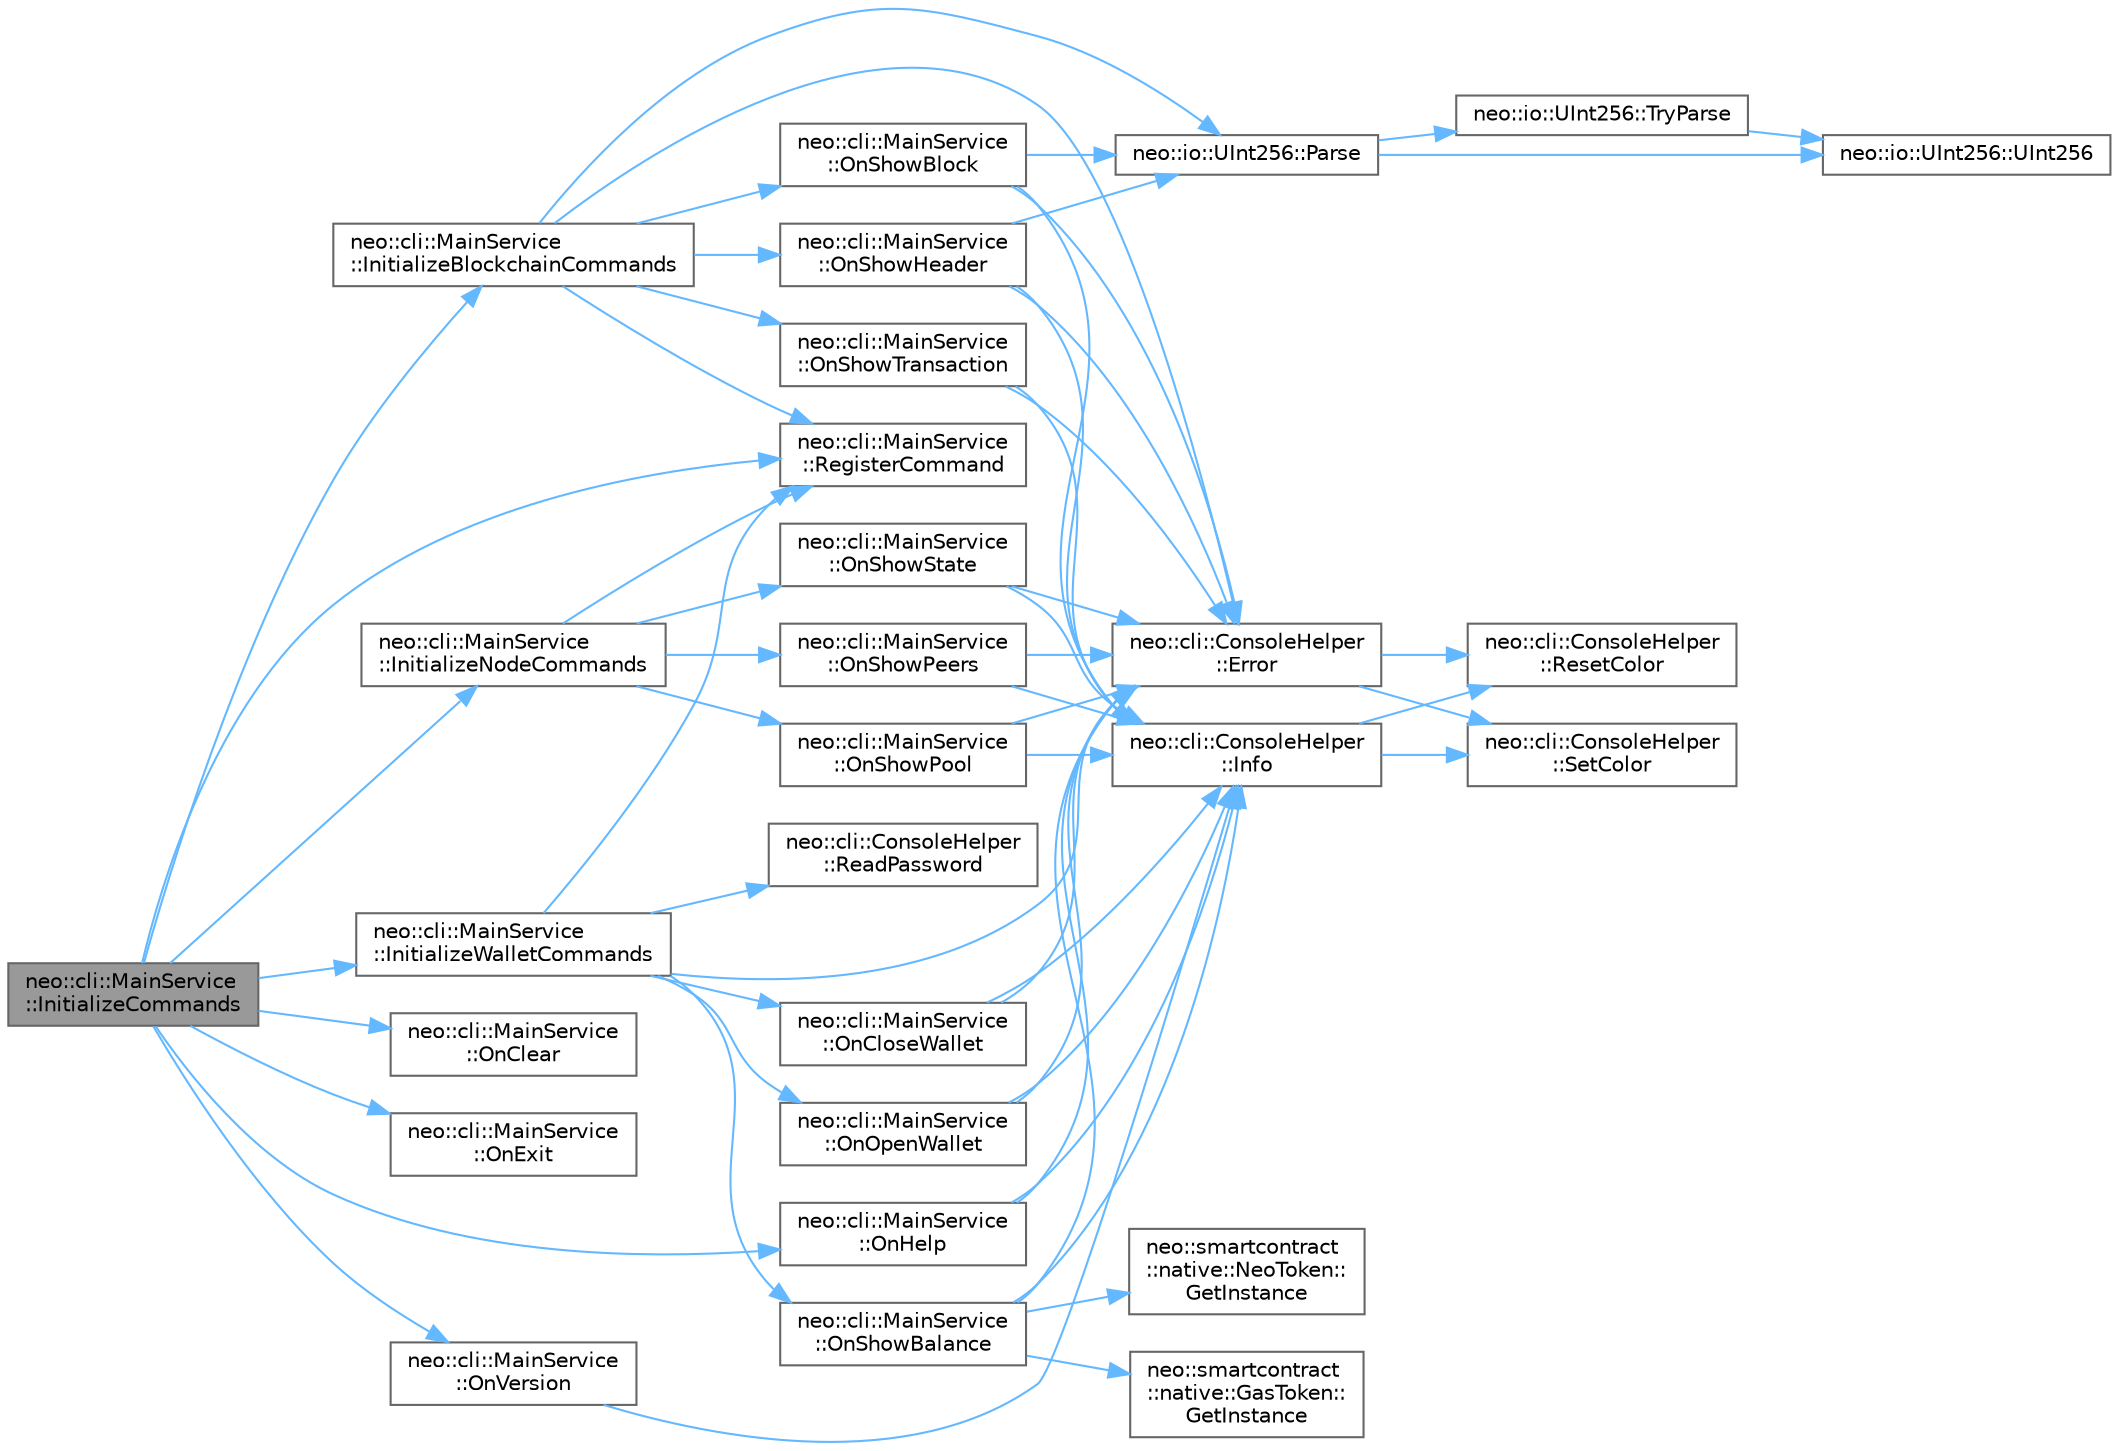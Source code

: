 digraph "neo::cli::MainService::InitializeCommands"
{
 // LATEX_PDF_SIZE
  bgcolor="transparent";
  edge [fontname=Helvetica,fontsize=10,labelfontname=Helvetica,labelfontsize=10];
  node [fontname=Helvetica,fontsize=10,shape=box,height=0.2,width=0.4];
  rankdir="LR";
  Node1 [id="Node000001",label="neo::cli::MainService\l::InitializeCommands",height=0.2,width=0.4,color="gray40", fillcolor="grey60", style="filled", fontcolor="black",tooltip=" "];
  Node1 -> Node2 [id="edge57_Node000001_Node000002",color="steelblue1",style="solid",tooltip=" "];
  Node2 [id="Node000002",label="neo::cli::MainService\l::InitializeBlockchainCommands",height=0.2,width=0.4,color="grey40", fillcolor="white", style="filled",URL="$classneo_1_1cli_1_1_main_service.html#adc83915216c0a062001cfdb4c568b07e",tooltip=" "];
  Node2 -> Node3 [id="edge58_Node000002_Node000003",color="steelblue1",style="solid",tooltip=" "];
  Node3 [id="Node000003",label="neo::cli::ConsoleHelper\l::Error",height=0.2,width=0.4,color="grey40", fillcolor="white", style="filled",URL="$classneo_1_1cli_1_1_console_helper.html#ac3ec7b1362555499592739354105f6f1",tooltip="Print an error message."];
  Node3 -> Node4 [id="edge59_Node000003_Node000004",color="steelblue1",style="solid",tooltip=" "];
  Node4 [id="Node000004",label="neo::cli::ConsoleHelper\l::ResetColor",height=0.2,width=0.4,color="grey40", fillcolor="white", style="filled",URL="$classneo_1_1cli_1_1_console_helper.html#aa19a32aa086b8165b918589106658595",tooltip="Reset console text color to default."];
  Node3 -> Node5 [id="edge60_Node000003_Node000005",color="steelblue1",style="solid",tooltip=" "];
  Node5 [id="Node000005",label="neo::cli::ConsoleHelper\l::SetColor",height=0.2,width=0.4,color="grey40", fillcolor="white", style="filled",URL="$classneo_1_1cli_1_1_console_helper.html#ad263bec77ecce8013dddb817efef151f",tooltip="Set console text color."];
  Node2 -> Node6 [id="edge61_Node000002_Node000006",color="steelblue1",style="solid",tooltip=" "];
  Node6 [id="Node000006",label="neo::cli::MainService\l::OnShowBlock",height=0.2,width=0.4,color="grey40", fillcolor="white", style="filled",URL="$classneo_1_1cli_1_1_main_service.html#a1bf4923635dfb1d93260232bf82aecc5",tooltip=" "];
  Node6 -> Node3 [id="edge62_Node000006_Node000003",color="steelblue1",style="solid",tooltip=" "];
  Node6 -> Node7 [id="edge63_Node000006_Node000007",color="steelblue1",style="solid",tooltip=" "];
  Node7 [id="Node000007",label="neo::cli::ConsoleHelper\l::Info",height=0.2,width=0.4,color="grey40", fillcolor="white", style="filled",URL="$classneo_1_1cli_1_1_console_helper.html#a6d48e1c45f338bd842bf7fa6bf00b0d9",tooltip="Print an informational message."];
  Node7 -> Node4 [id="edge64_Node000007_Node000004",color="steelblue1",style="solid",tooltip=" "];
  Node7 -> Node5 [id="edge65_Node000007_Node000005",color="steelblue1",style="solid",tooltip=" "];
  Node6 -> Node8 [id="edge66_Node000006_Node000008",color="steelblue1",style="solid",tooltip=" "];
  Node8 [id="Node000008",label="neo::io::UInt256::Parse",height=0.2,width=0.4,color="grey40", fillcolor="white", style="filled",URL="$classneo_1_1io_1_1_u_int256.html#ae9677f80225af25ba870a2e47456ba60",tooltip="Parses a hexadecimal string into a UInt256."];
  Node8 -> Node9 [id="edge67_Node000008_Node000009",color="steelblue1",style="solid",tooltip=" "];
  Node9 [id="Node000009",label="neo::io::UInt256::TryParse",height=0.2,width=0.4,color="grey40", fillcolor="white", style="filled",URL="$classneo_1_1io_1_1_u_int256.html#a4852cc59d65e30d34941404fd555e86e",tooltip="Tries to parse a hexadecimal string into a UInt256."];
  Node9 -> Node10 [id="edge68_Node000009_Node000010",color="steelblue1",style="solid",tooltip=" "];
  Node10 [id="Node000010",label="neo::io::UInt256::UInt256",height=0.2,width=0.4,color="grey40", fillcolor="white", style="filled",URL="$classneo_1_1io_1_1_u_int256.html#a96e96c9590720abc1c4f8c086ff6c051",tooltip="Constructs a UInt256 initialized to zero."];
  Node8 -> Node10 [id="edge69_Node000008_Node000010",color="steelblue1",style="solid",tooltip=" "];
  Node2 -> Node11 [id="edge70_Node000002_Node000011",color="steelblue1",style="solid",tooltip=" "];
  Node11 [id="Node000011",label="neo::cli::MainService\l::OnShowHeader",height=0.2,width=0.4,color="grey40", fillcolor="white", style="filled",URL="$classneo_1_1cli_1_1_main_service.html#a68248538cdbabd4e62043b5bb3740b9e",tooltip=" "];
  Node11 -> Node3 [id="edge71_Node000011_Node000003",color="steelblue1",style="solid",tooltip=" "];
  Node11 -> Node7 [id="edge72_Node000011_Node000007",color="steelblue1",style="solid",tooltip=" "];
  Node11 -> Node8 [id="edge73_Node000011_Node000008",color="steelblue1",style="solid",tooltip=" "];
  Node2 -> Node12 [id="edge74_Node000002_Node000012",color="steelblue1",style="solid",tooltip=" "];
  Node12 [id="Node000012",label="neo::cli::MainService\l::OnShowTransaction",height=0.2,width=0.4,color="grey40", fillcolor="white", style="filled",URL="$classneo_1_1cli_1_1_main_service.html#a9f09d356d8753dfd841a1ac27f367501",tooltip=" "];
  Node12 -> Node3 [id="edge75_Node000012_Node000003",color="steelblue1",style="solid",tooltip=" "];
  Node12 -> Node7 [id="edge76_Node000012_Node000007",color="steelblue1",style="solid",tooltip=" "];
  Node2 -> Node8 [id="edge77_Node000002_Node000008",color="steelblue1",style="solid",tooltip=" "];
  Node2 -> Node13 [id="edge78_Node000002_Node000013",color="steelblue1",style="solid",tooltip=" "];
  Node13 [id="Node000013",label="neo::cli::MainService\l::RegisterCommand",height=0.2,width=0.4,color="grey40", fillcolor="white", style="filled",URL="$classneo_1_1cli_1_1_main_service.html#a87500bf72b8db7033c327dd0a562b1a8",tooltip="Registers a command."];
  Node1 -> Node14 [id="edge79_Node000001_Node000014",color="steelblue1",style="solid",tooltip=" "];
  Node14 [id="Node000014",label="neo::cli::MainService\l::InitializeNodeCommands",height=0.2,width=0.4,color="grey40", fillcolor="white", style="filled",URL="$classneo_1_1cli_1_1_main_service.html#ac4f21727dea19c617d531addbd10b335",tooltip=" "];
  Node14 -> Node15 [id="edge80_Node000014_Node000015",color="steelblue1",style="solid",tooltip=" "];
  Node15 [id="Node000015",label="neo::cli::MainService\l::OnShowPeers",height=0.2,width=0.4,color="grey40", fillcolor="white", style="filled",URL="$classneo_1_1cli_1_1_main_service.html#aff87a0a3cde9685e2f56262ed1fbedbd",tooltip=" "];
  Node15 -> Node3 [id="edge81_Node000015_Node000003",color="steelblue1",style="solid",tooltip=" "];
  Node15 -> Node7 [id="edge82_Node000015_Node000007",color="steelblue1",style="solid",tooltip=" "];
  Node14 -> Node16 [id="edge83_Node000014_Node000016",color="steelblue1",style="solid",tooltip=" "];
  Node16 [id="Node000016",label="neo::cli::MainService\l::OnShowPool",height=0.2,width=0.4,color="grey40", fillcolor="white", style="filled",URL="$classneo_1_1cli_1_1_main_service.html#a7a72be4d9671a7baf17c5afae90f093a",tooltip=" "];
  Node16 -> Node3 [id="edge84_Node000016_Node000003",color="steelblue1",style="solid",tooltip=" "];
  Node16 -> Node7 [id="edge85_Node000016_Node000007",color="steelblue1",style="solid",tooltip=" "];
  Node14 -> Node17 [id="edge86_Node000014_Node000017",color="steelblue1",style="solid",tooltip=" "];
  Node17 [id="Node000017",label="neo::cli::MainService\l::OnShowState",height=0.2,width=0.4,color="grey40", fillcolor="white", style="filled",URL="$classneo_1_1cli_1_1_main_service.html#ac678464ba7a2d5a0f756f6ffc017fbf7",tooltip=" "];
  Node17 -> Node3 [id="edge87_Node000017_Node000003",color="steelblue1",style="solid",tooltip=" "];
  Node17 -> Node7 [id="edge88_Node000017_Node000007",color="steelblue1",style="solid",tooltip=" "];
  Node14 -> Node13 [id="edge89_Node000014_Node000013",color="steelblue1",style="solid",tooltip=" "];
  Node1 -> Node18 [id="edge90_Node000001_Node000018",color="steelblue1",style="solid",tooltip=" "];
  Node18 [id="Node000018",label="neo::cli::MainService\l::InitializeWalletCommands",height=0.2,width=0.4,color="grey40", fillcolor="white", style="filled",URL="$classneo_1_1cli_1_1_main_service.html#a43c254bae6a99ba89d09528d7421bef7",tooltip=" "];
  Node18 -> Node3 [id="edge91_Node000018_Node000003",color="steelblue1",style="solid",tooltip=" "];
  Node18 -> Node19 [id="edge92_Node000018_Node000019",color="steelblue1",style="solid",tooltip=" "];
  Node19 [id="Node000019",label="neo::cli::MainService\l::OnCloseWallet",height=0.2,width=0.4,color="grey40", fillcolor="white", style="filled",URL="$classneo_1_1cli_1_1_main_service.html#a51a015ba97c3183cd58e5e3cc61d5766",tooltip=" "];
  Node19 -> Node3 [id="edge93_Node000019_Node000003",color="steelblue1",style="solid",tooltip=" "];
  Node19 -> Node7 [id="edge94_Node000019_Node000007",color="steelblue1",style="solid",tooltip=" "];
  Node18 -> Node20 [id="edge95_Node000018_Node000020",color="steelblue1",style="solid",tooltip=" "];
  Node20 [id="Node000020",label="neo::cli::MainService\l::OnOpenWallet",height=0.2,width=0.4,color="grey40", fillcolor="white", style="filled",URL="$classneo_1_1cli_1_1_main_service.html#aab25aa43c59976bb4227ab9e9a29450c",tooltip=" "];
  Node20 -> Node3 [id="edge96_Node000020_Node000003",color="steelblue1",style="solid",tooltip=" "];
  Node20 -> Node7 [id="edge97_Node000020_Node000007",color="steelblue1",style="solid",tooltip=" "];
  Node18 -> Node21 [id="edge98_Node000018_Node000021",color="steelblue1",style="solid",tooltip=" "];
  Node21 [id="Node000021",label="neo::cli::MainService\l::OnShowBalance",height=0.2,width=0.4,color="grey40", fillcolor="white", style="filled",URL="$classneo_1_1cli_1_1_main_service.html#a2d19641126a93c359d617b7eea0b6dad",tooltip=" "];
  Node21 -> Node3 [id="edge99_Node000021_Node000003",color="steelblue1",style="solid",tooltip=" "];
  Node21 -> Node22 [id="edge100_Node000021_Node000022",color="steelblue1",style="solid",tooltip=" "];
  Node22 [id="Node000022",label="neo::smartcontract\l::native::GasToken::\lGetInstance",height=0.2,width=0.4,color="grey40", fillcolor="white", style="filled",URL="$classneo_1_1smartcontract_1_1native_1_1_gas_token.html#a0a5458f42995bd194a55d5f24d3a72a6",tooltip="Gets the instance."];
  Node21 -> Node23 [id="edge101_Node000021_Node000023",color="steelblue1",style="solid",tooltip=" "];
  Node23 [id="Node000023",label="neo::smartcontract\l::native::NeoToken::\lGetInstance",height=0.2,width=0.4,color="grey40", fillcolor="white", style="filled",URL="$classneo_1_1smartcontract_1_1native_1_1_neo_token.html#a90cb76fc97b70fbb68bd14545704e463",tooltip="Gets the instance."];
  Node21 -> Node7 [id="edge102_Node000021_Node000007",color="steelblue1",style="solid",tooltip=" "];
  Node18 -> Node24 [id="edge103_Node000018_Node000024",color="steelblue1",style="solid",tooltip=" "];
  Node24 [id="Node000024",label="neo::cli::ConsoleHelper\l::ReadPassword",height=0.2,width=0.4,color="grey40", fillcolor="white", style="filled",URL="$classneo_1_1cli_1_1_console_helper.html#a9ae9feae6c7d9484b9e06e5c5947357f",tooltip="Read a password from console (hidden input)"];
  Node18 -> Node13 [id="edge104_Node000018_Node000013",color="steelblue1",style="solid",tooltip=" "];
  Node1 -> Node25 [id="edge105_Node000001_Node000025",color="steelblue1",style="solid",tooltip=" "];
  Node25 [id="Node000025",label="neo::cli::MainService\l::OnClear",height=0.2,width=0.4,color="grey40", fillcolor="white", style="filled",URL="$classneo_1_1cli_1_1_main_service.html#a6ccba4bb805efb0645494a1e904a5a11",tooltip=" "];
  Node1 -> Node26 [id="edge106_Node000001_Node000026",color="steelblue1",style="solid",tooltip=" "];
  Node26 [id="Node000026",label="neo::cli::MainService\l::OnExit",height=0.2,width=0.4,color="grey40", fillcolor="white", style="filled",URL="$classneo_1_1cli_1_1_main_service.html#af0d4250c361e2c5731c8fb9e4d9110bb",tooltip=" "];
  Node1 -> Node27 [id="edge107_Node000001_Node000027",color="steelblue1",style="solid",tooltip=" "];
  Node27 [id="Node000027",label="neo::cli::MainService\l::OnHelp",height=0.2,width=0.4,color="grey40", fillcolor="white", style="filled",URL="$classneo_1_1cli_1_1_main_service.html#a9faf8096fde3bc89a82fb4a264e1fc4d",tooltip=" "];
  Node27 -> Node3 [id="edge108_Node000027_Node000003",color="steelblue1",style="solid",tooltip=" "];
  Node27 -> Node7 [id="edge109_Node000027_Node000007",color="steelblue1",style="solid",tooltip=" "];
  Node1 -> Node28 [id="edge110_Node000001_Node000028",color="steelblue1",style="solid",tooltip=" "];
  Node28 [id="Node000028",label="neo::cli::MainService\l::OnVersion",height=0.2,width=0.4,color="grey40", fillcolor="white", style="filled",URL="$classneo_1_1cli_1_1_main_service.html#ace61304af1f9a0aff1b3e31774c19801",tooltip=" "];
  Node28 -> Node7 [id="edge111_Node000028_Node000007",color="steelblue1",style="solid",tooltip=" "];
  Node1 -> Node13 [id="edge112_Node000001_Node000013",color="steelblue1",style="solid",tooltip=" "];
}
